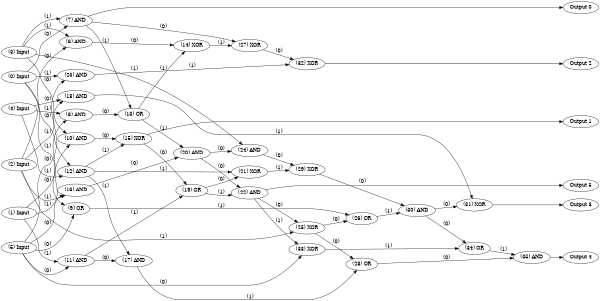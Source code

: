 digraph NeuralNetwork {
rankdir=LR;
size="4,3";
center = true;
node0 [label="(0) Input", color=black, labelfontcolor=black, fontcolor=black];
node1 [label="(1) Input", color=black, labelfontcolor=black, fontcolor=black];
node2 [label="(2) Input", color=black, labelfontcolor=black, fontcolor=black];
node3 [label="(3) Input", color=black, labelfontcolor=black, fontcolor=black];
node4 [label="(4) Input", color=black, labelfontcolor=black, fontcolor=black];
node5 [label="(5) Input", color=black, labelfontcolor=black, fontcolor=black];
node6 [label="(6) AND", color=black, labelfontcolor=black, fontcolor=black];
node2 -> node6 [label=" (0)", labelfontcolor=black, fontcolor=black, bold=true, color=black];
node3 -> node6 [label=" (1)", labelfontcolor=black, fontcolor=black, bold=true, color=black];
node7 [label="(7) AND", color=black, labelfontcolor=black, fontcolor=black];
node0 -> node7 [label=" (0)", labelfontcolor=black, fontcolor=black, bold=true, color=black];
node3 -> node7 [label=" (1)", labelfontcolor=black, fontcolor=black, bold=true, color=black];
node8 [label="(8) AND", color=black, labelfontcolor=black, fontcolor=black];
node1 -> node8 [label=" (0)", labelfontcolor=black, fontcolor=black, bold=true, color=black];
node4 -> node8 [label=" (1)", labelfontcolor=black, fontcolor=black, bold=true, color=black];
node9 [label="(9) OR", color=black, labelfontcolor=black, fontcolor=black];
node5 -> node9 [label=" (0)", labelfontcolor=black, fontcolor=black, bold=true, color=black];
node0 -> node9 [label=" (1)", labelfontcolor=black, fontcolor=black, bold=true, color=black];
node10 [label="(10) AND", color=black, labelfontcolor=black, fontcolor=black];
node3 -> node10 [label=" (0)", labelfontcolor=black, fontcolor=black, bold=true, color=black];
node1 -> node10 [label=" (1)", labelfontcolor=black, fontcolor=black, bold=true, color=black];
node11 [label="(11) AND", color=black, labelfontcolor=black, fontcolor=black];
node5 -> node11 [label=" (0)", labelfontcolor=black, fontcolor=black, bold=true, color=black];
node1 -> node11 [label=" (1)", labelfontcolor=black, fontcolor=black, bold=true, color=black];
node12 [label="(12) AND", color=black, labelfontcolor=black, fontcolor=black];
node0 -> node12 [label=" (0)", labelfontcolor=black, fontcolor=black, bold=true, color=black];
node4 -> node12 [label=" (1)", labelfontcolor=black, fontcolor=black, bold=true, color=black];
node13 [label="(13) OR", color=black, labelfontcolor=black, fontcolor=black];
node8 -> node13 [label=" (0)", labelfontcolor=black, fontcolor=black, bold=true, color=black];
node7 -> node13 [label=" (1)", labelfontcolor=black, fontcolor=black, bold=true, color=black];
node14 [label="(14) XOR", color=black, labelfontcolor=black, fontcolor=black];
node6 -> node14 [label=" (0)", labelfontcolor=black, fontcolor=black, bold=true, color=black];
node13 -> node14 [label=" (1)", labelfontcolor=black, fontcolor=black, bold=true, color=black];
node15 [label="(15) XOR", color=black, labelfontcolor=black, fontcolor=black];
node10 -> node15 [label=" (0)", labelfontcolor=black, fontcolor=black, bold=true, color=black];
node12 -> node15 [label=" (1)", labelfontcolor=black, fontcolor=black, bold=true, color=black];
node16 [label="(16) AND", color=black, labelfontcolor=black, fontcolor=black];
node5 -> node16 [label=" (0)", labelfontcolor=black, fontcolor=black, bold=true, color=black];
node2 -> node16 [label=" (1)", labelfontcolor=black, fontcolor=black, bold=true, color=black];
node17 [label="(17) AND", color=black, labelfontcolor=black, fontcolor=black];
node11 -> node17 [label=" (0)", labelfontcolor=black, fontcolor=black, bold=true, color=black];
node12 -> node17 [label=" (1)", labelfontcolor=black, fontcolor=black, bold=true, color=black];
node18 [label="(18) AND", color=black, labelfontcolor=black, fontcolor=black];
node4 -> node18 [label=" (0)", labelfontcolor=black, fontcolor=black, bold=true, color=black];
node2 -> node18 [label=" (1)", labelfontcolor=black, fontcolor=black, bold=true, color=black];
node19 [label="(19) OR", color=black, labelfontcolor=black, fontcolor=black];
node15 -> node19 [label=" (0)", labelfontcolor=black, fontcolor=black, bold=true, color=black];
node11 -> node19 [label=" (1)", labelfontcolor=black, fontcolor=black, bold=true, color=black];
node20 [label="(20) AND", color=black, labelfontcolor=black, fontcolor=black];
node16 -> node20 [label=" (0)", labelfontcolor=black, fontcolor=black, bold=true, color=black];
node13 -> node20 [label=" (1)", labelfontcolor=black, fontcolor=black, bold=true, color=black];
node21 [label="(21) XOR", color=black, labelfontcolor=black, fontcolor=black];
node19 -> node21 [label=" (0)", labelfontcolor=black, fontcolor=black, bold=true, color=black];
node12 -> node21 [label=" (1)", labelfontcolor=black, fontcolor=black, bold=true, color=black];
node22 [label="(22) AND", color=black, labelfontcolor=black, fontcolor=black];
node20 -> node22 [label=" (0)", labelfontcolor=black, fontcolor=black, bold=true, color=black];
node19 -> node22 [label=" (1)", labelfontcolor=black, fontcolor=black, bold=true, color=black];
node23 [label="(23) AND", color=black, labelfontcolor=black, fontcolor=black];
node5 -> node23 [label=" (0)", labelfontcolor=black, fontcolor=black, bold=true, color=black];
node0 -> node23 [label=" (1)", labelfontcolor=black, fontcolor=black, bold=true, color=black];
node24 [label="(24) AND", color=black, labelfontcolor=black, fontcolor=black];
node20 -> node24 [label=" (0)", labelfontcolor=black, fontcolor=black, bold=true, color=black];
node3 -> node24 [label=" (1)", labelfontcolor=black, fontcolor=black, bold=true, color=black];
node25 [label="(25) XOR", color=black, labelfontcolor=black, fontcolor=black];
node22 -> node25 [label=" (0)", labelfontcolor=black, fontcolor=black, bold=true, color=black];
node2 -> node25 [label=" (1)", labelfontcolor=black, fontcolor=black, bold=true, color=black];
node26 [label="(26) OR", color=black, labelfontcolor=black, fontcolor=black];
node25 -> node26 [label=" (0)", labelfontcolor=black, fontcolor=black, bold=true, color=black];
node9 -> node26 [label=" (1)", labelfontcolor=black, fontcolor=black, bold=true, color=black];
node27 [label="(27) XOR", color=black, labelfontcolor=black, fontcolor=black];
node7 -> node27 [label=" (0)", labelfontcolor=black, fontcolor=black, bold=true, color=black];
node14 -> node27 [label=" (1)", labelfontcolor=black, fontcolor=black, bold=true, color=black];
node28 [label="(28) OR", color=black, labelfontcolor=black, fontcolor=black];
node25 -> node28 [label=" (0)", labelfontcolor=black, fontcolor=black, bold=true, color=black];
node17 -> node28 [label=" (1)", labelfontcolor=black, fontcolor=black, bold=true, color=black];
node29 [label="(29) XOR", color=black, labelfontcolor=black, fontcolor=black];
node24 -> node29 [label=" (0)", labelfontcolor=black, fontcolor=black, bold=true, color=black];
node21 -> node29 [label=" (1)", labelfontcolor=black, fontcolor=black, bold=true, color=black];
node30 [label="(30) AND", color=black, labelfontcolor=black, fontcolor=black];
node29 -> node30 [label=" (0)", labelfontcolor=black, fontcolor=black, bold=true, color=black];
node26 -> node30 [label=" (1)", labelfontcolor=black, fontcolor=black, bold=true, color=black];
node31 [label="(31) XOR", color=black, labelfontcolor=black, fontcolor=black];
node30 -> node31 [label=" (0)", labelfontcolor=black, fontcolor=black, bold=true, color=black];
node18 -> node31 [label=" (1)", labelfontcolor=black, fontcolor=black, bold=true, color=black];
node32 [label="(32) XOR", color=black, labelfontcolor=black, fontcolor=black];
node27 -> node32 [label=" (0)", labelfontcolor=black, fontcolor=black, bold=true, color=black];
node23 -> node32 [label=" (1)", labelfontcolor=black, fontcolor=black, bold=true, color=black];
node33 [label="(33) XOR", color=black, labelfontcolor=black, fontcolor=black];
node5 -> node33 [label=" (0)", labelfontcolor=black, fontcolor=black, bold=true, color=black];
node22 -> node33 [label=" (1)", labelfontcolor=black, fontcolor=black, bold=true, color=black];
node34 [label="(34) OR", color=black, labelfontcolor=black, fontcolor=black];
node30 -> node34 [label=" (0)", labelfontcolor=black, fontcolor=black, bold=true, color=black];
node33 -> node34 [label=" (1)", labelfontcolor=black, fontcolor=black, bold=true, color=black];
node35 [label="(35) AND", color=black, labelfontcolor=black, fontcolor=black];
node28 -> node35 [label=" (0)", labelfontcolor=black, fontcolor=black, bold=true, color=black];
node34 -> node35 [label=" (1)", labelfontcolor=black, fontcolor=black, bold=true, color=black];
node36 [label="Output 0", color=black, labelfontcolor=black, fontcolor=black];
node7 -> node36 [labelfontcolor=black, fontcolor=black, bold=true, color=black];
node37 [label="Output 1", color=black, labelfontcolor=black, fontcolor=black];
node15 -> node37 [labelfontcolor=black, fontcolor=black, bold=true, color=black];
node38 [label="Output 2", color=black, labelfontcolor=black, fontcolor=black];
node32 -> node38 [labelfontcolor=black, fontcolor=black, bold=true, color=black];
node39 [label="Output 3", color=black, labelfontcolor=black, fontcolor=black];
node31 -> node39 [labelfontcolor=black, fontcolor=black, bold=true, color=black];
node40 [label="Output 4", color=black, labelfontcolor=black, fontcolor=black];
node35 -> node40 [labelfontcolor=black, fontcolor=black, bold=true, color=black];
node41 [label="Output 5", color=black, labelfontcolor=black, fontcolor=black];
node22 -> node41 [labelfontcolor=black, fontcolor=black, bold=true, color=black];
{ rank = source; "node0"; "node1"; "node2"; "node3"; "node4"; "node5"; }
{ rank = max;"node36";"node37";"node38";"node39";"node40";"node41"; }
}